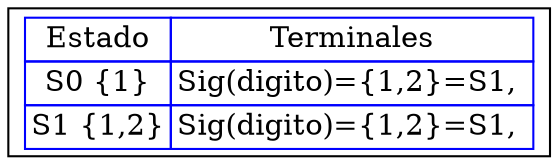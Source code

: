 digraph G{
rankdir=UD
node[shape=box]
concentrate=true
nodo0 [ label =<<table border='0' cellborder='1' color='blue' cellspacing='0'>
<tr><td>Estado</td><td>Terminales</td></tr>

<tr><td>S0 {1}</td><td>Sig(digito)={1,2}=S1, </td></tr>

<tr><td>S1 {1,2}</td><td>Sig(digito)={1,2}=S1, </td></tr>

</table>
>];

}
